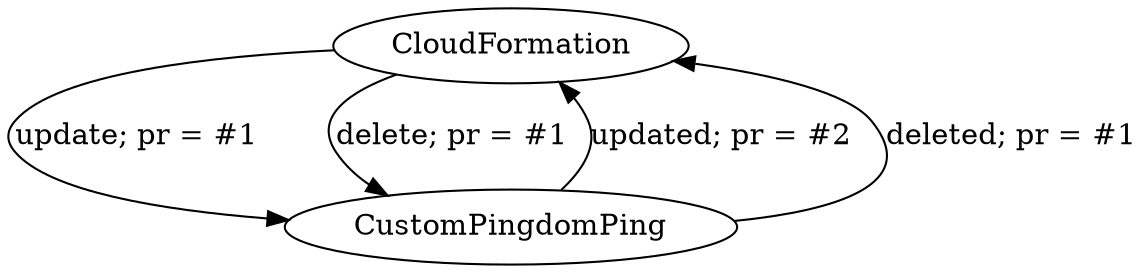 digraph G { nodesep=0.5
  CloudFormation -> CustomPingdomPing[label="update; pr = #1"]
  CustomPingdomPing -> CloudFormation[label="updated; pr = #2"]
  CloudFormation -> CustomPingdomPing[label="delete; pr = #1"]
  CustomPingdomPing -> CloudFormation[label="deleted; pr = #1"]
}
